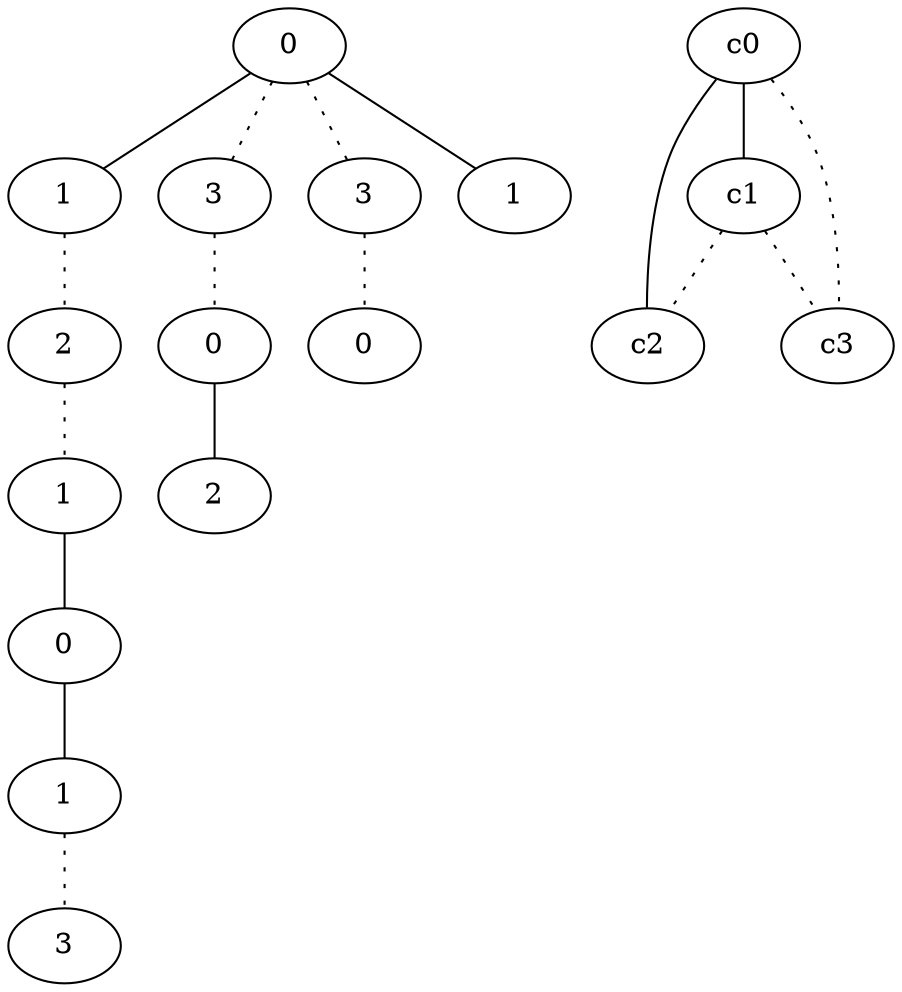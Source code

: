 graph {
a0[label=0];
a1[label=1];
a2[label=2];
a3[label=1];
a4[label=0];
a5[label=1];
a6[label=3];
a7[label=3];
a8[label=0];
a9[label=2];
a10[label=3];
a11[label=0];
a12[label=1];
a0 -- a1;
a0 -- a7 [style=dotted];
a0 -- a10 [style=dotted];
a0 -- a12;
a1 -- a2 [style=dotted];
a2 -- a3 [style=dotted];
a3 -- a4;
a4 -- a5;
a5 -- a6 [style=dotted];
a7 -- a8 [style=dotted];
a8 -- a9;
a10 -- a11 [style=dotted];
c0 -- c1;
c0 -- c2;
c0 -- c3 [style=dotted];
c1 -- c2 [style=dotted];
c1 -- c3 [style=dotted];
}
